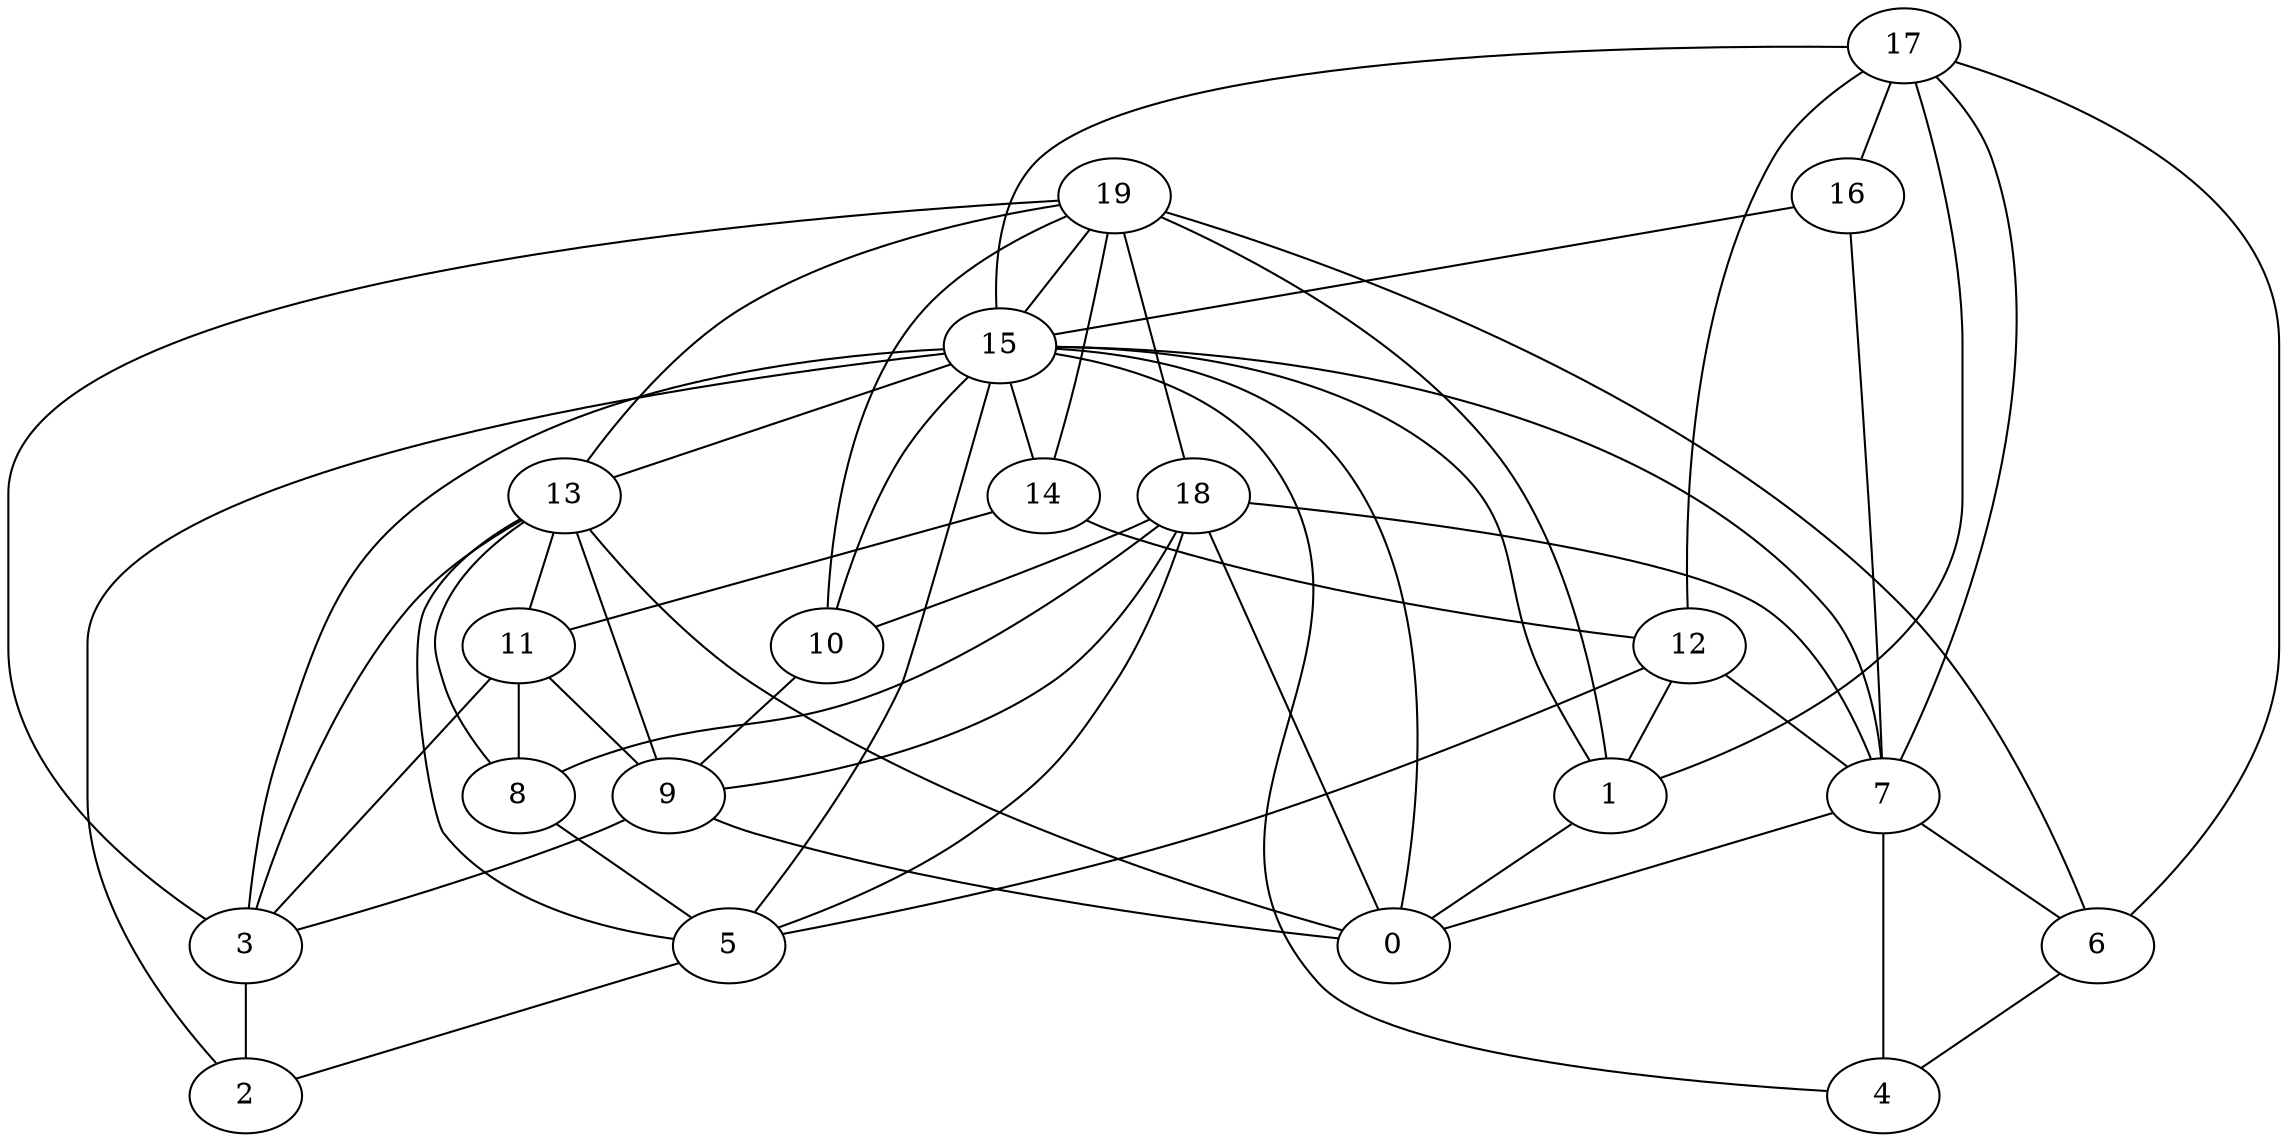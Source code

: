 digraph G {

subgraph G1 {
8 -> 5 [dir = none]
11 -> 3 [dir = none]
11 -> 9 [dir = none]
11 -> 8 [dir = none]
13 -> 3 [dir = none]
13 -> 8 [dir = none]
13 -> 9 [dir = none]
13 -> 5 [dir = none]
13 -> 11 [dir = none]
13 -> 0 [dir = none]
5 -> 2 [dir = none]
12 -> 1 [dir = none]
12 -> 7 [dir = none]
12 -> 5 [dir = none]
10 -> 9 [dir = none]
18 -> 9 [dir = none]
18 -> 8 [dir = none]
18 -> 0 [dir = none]
18 -> 7 [dir = none]
18 -> 5 [dir = none]
18 -> 10 [dir = none]
15 -> 2 [dir = none]
15 -> 14 [dir = none]
15 -> 1 [dir = none]
15 -> 4 [dir = none]
15 -> 5 [dir = none]
15 -> 3 [dir = none]
15 -> 7 [dir = none]
15 -> 10 [dir = none]
15 -> 0 [dir = none]
15 -> 13 [dir = none]
9 -> 3 [dir = none]
9 -> 0 [dir = none]
1 -> 0 [dir = none]
14 -> 11 [dir = none]
14 -> 12 [dir = none]
19 -> 10 [dir = none]
19 -> 6 [dir = none]
19 -> 13 [dir = none]
19 -> 18 [dir = none]
19 -> 15 [dir = none]
19 -> 3 [dir = none]
19 -> 14 [dir = none]
19 -> 1 [dir = none]
6 -> 4 [dir = none]
3 -> 2 [dir = none]
16 -> 15 [dir = none]
16 -> 7 [dir = none]
7 -> 0 [dir = none]
7 -> 6 [dir = none]
7 -> 4 [dir = none]
17 -> 1 [dir = none]
17 -> 16 [dir = none]
17 -> 6 [dir = none]
17 -> 12 [dir = none]
17 -> 15 [dir = none]
17 -> 7 [dir = none]
}

}
